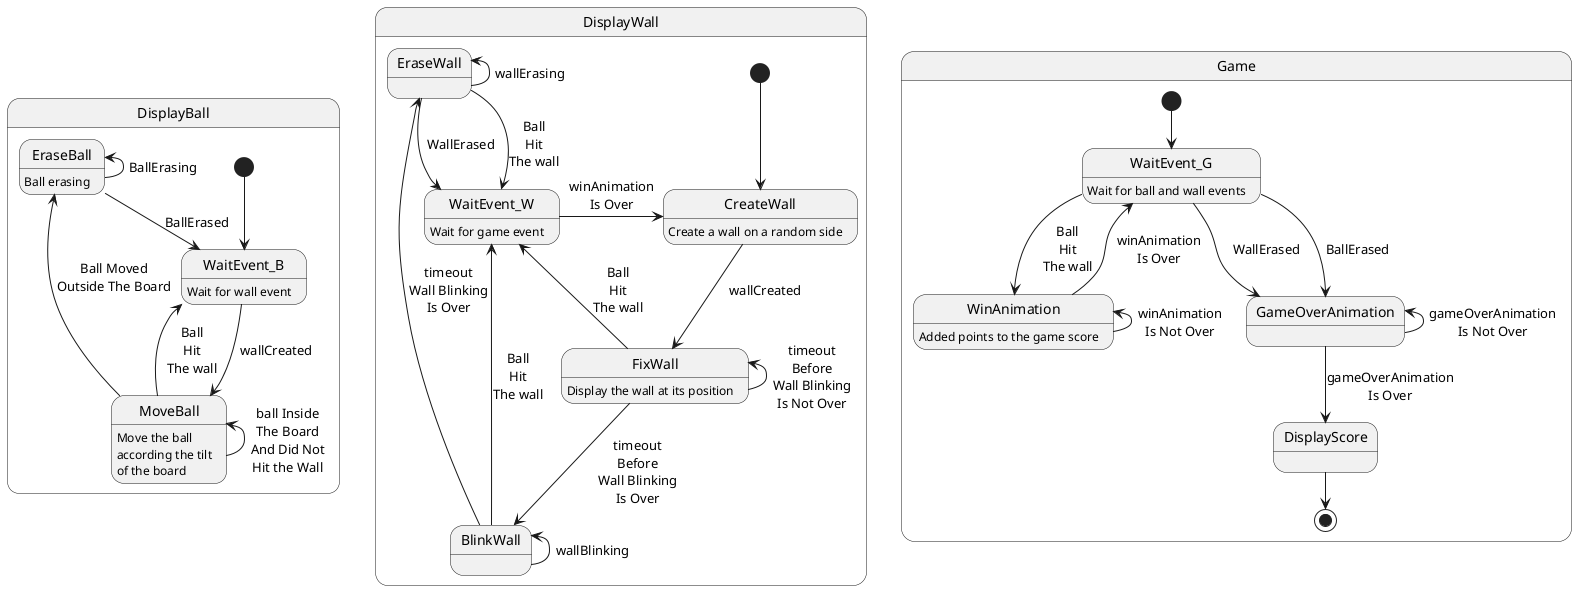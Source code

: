 @startuml

state DisplayBall {
    [*] --> WaitEvent_B

    WaitEvent_B : Wait for wall event
    WaitEvent_B -> MoveBall : wallCreated

    MoveBall : Move the ball\naccording the tilt\nof the board
    MoveBall -up-> MoveBall : ball Inside\nThe Board\nAnd Did Not\nHit the Wall
    MoveBall --> EraseBall :  Ball Moved\nOutside The Board
    MoveBall --> WaitEvent_B : Ball\nHit\nThe wall

    EraseBall : Ball erasing
    EraseBall -up-> EraseBall : BallErasing
    EraseBall --> WaitEvent_B : BallErased

}

state DisplayWall {
    [*] --> CreateWall

    CreateWall : Create a wall on a random side
    CreateWall --> FixWall : wallCreated

    FixWall : Display the wall at its position
    FixWall -up-> FixWall : timeout\nBefore\nWall Blinking\nIs Not Over
    FixWall --> BlinkWall : timeout\nBefore\nWall Blinking\nIs Over
    FixWall ->  WaitEvent_W :  Ball\nHit\nThe wall
    
    BlinkWall -up-> BlinkWall : wallBlinking
    BlinkWall --> EraseWall : timeout\nWall Blinking\nIs Over
    BlinkWall ->  WaitEvent_W :  Ball\nHit\nThe wall

    EraseWall -up-> EraseWall : wallErasing
    EraseWall --> WaitEvent_W : WallErased
    EraseWall ->  WaitEvent_W :  Ball\nHit\nThe wall

    WaitEvent_W : Wait for game event
    WaitEvent_W -> CreateWall : winAnimation\nIs Over
}

state Game {
    [*] --> WaitEvent_G

    WaitEvent_G : Wait for ball and wall events
    WaitEvent_G --> GameOverAnimation : WallErased
    WaitEvent_G --> GameOverAnimation : BallErased

    WaitEvent_G --> WinAnimation : Ball\nHit\nThe wall

    WinAnimation : Added points to the game score
    WinAnimation -up-> WinAnimation : winAnimation\nIs Not Over
    WinAnimation --> WaitEvent_G : winAnimation\nIs Over

    GameOverAnimation -up-> GameOverAnimation : gameOverAnimation\nIs Not Over
    GameOverAnimation --> DisplayScore : gameOverAnimation\nIs Over

    DisplayScore --> [*]
}

@enduml
